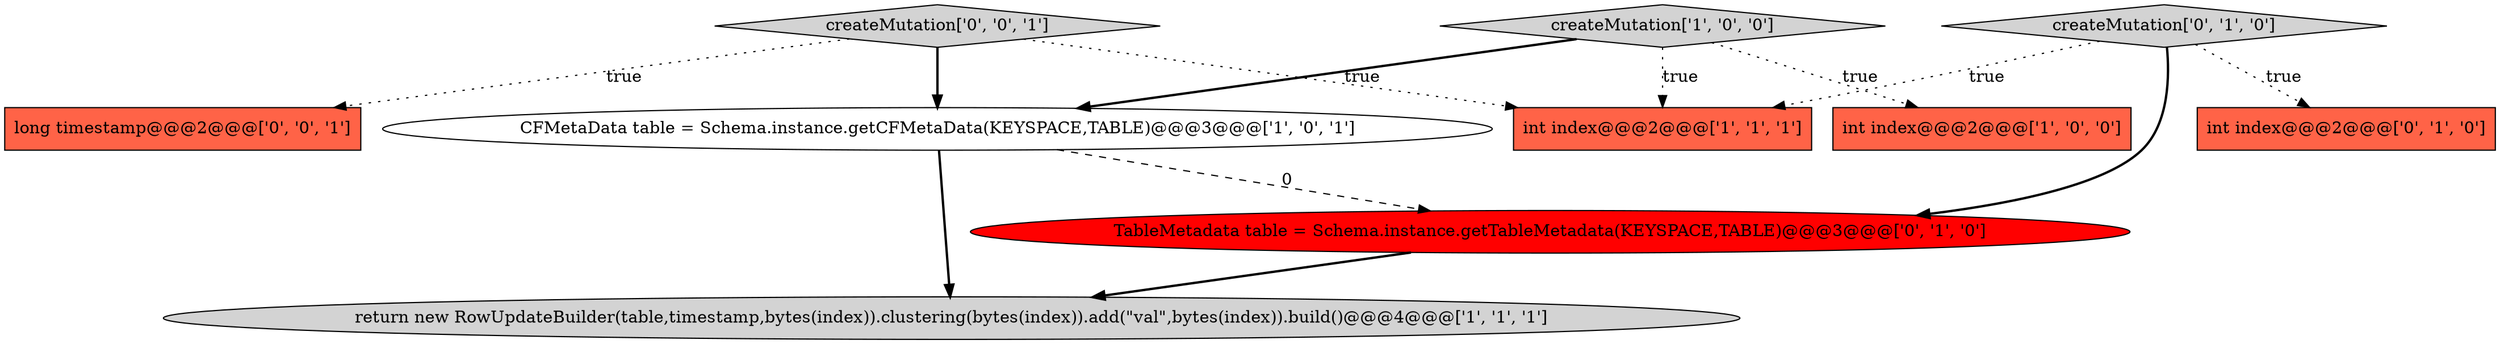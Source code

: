 digraph {
9 [style = filled, label = "createMutation['0', '0', '1']", fillcolor = lightgray, shape = diamond image = "AAA0AAABBB3BBB"];
6 [style = filled, label = "TableMetadata table = Schema.instance.getTableMetadata(KEYSPACE,TABLE)@@@3@@@['0', '1', '0']", fillcolor = red, shape = ellipse image = "AAA1AAABBB2BBB"];
8 [style = filled, label = "long timestamp@@@2@@@['0', '0', '1']", fillcolor = tomato, shape = box image = "AAA0AAABBB3BBB"];
5 [style = filled, label = "createMutation['0', '1', '0']", fillcolor = lightgray, shape = diamond image = "AAA0AAABBB2BBB"];
7 [style = filled, label = "int index@@@2@@@['0', '1', '0']", fillcolor = tomato, shape = box image = "AAA0AAABBB2BBB"];
4 [style = filled, label = "int index@@@2@@@['1', '1', '1']", fillcolor = tomato, shape = box image = "AAA0AAABBB1BBB"];
0 [style = filled, label = "return new RowUpdateBuilder(table,timestamp,bytes(index)).clustering(bytes(index)).add(\"val\",bytes(index)).build()@@@4@@@['1', '1', '1']", fillcolor = lightgray, shape = ellipse image = "AAA0AAABBB1BBB"];
3 [style = filled, label = "CFMetaData table = Schema.instance.getCFMetaData(KEYSPACE,TABLE)@@@3@@@['1', '0', '1']", fillcolor = white, shape = ellipse image = "AAA0AAABBB1BBB"];
2 [style = filled, label = "int index@@@2@@@['1', '0', '0']", fillcolor = tomato, shape = box image = "AAA0AAABBB1BBB"];
1 [style = filled, label = "createMutation['1', '0', '0']", fillcolor = lightgray, shape = diamond image = "AAA0AAABBB1BBB"];
1->3 [style = bold, label=""];
9->4 [style = dotted, label="true"];
9->3 [style = bold, label=""];
5->4 [style = dotted, label="true"];
3->6 [style = dashed, label="0"];
6->0 [style = bold, label=""];
1->4 [style = dotted, label="true"];
5->6 [style = bold, label=""];
1->2 [style = dotted, label="true"];
5->7 [style = dotted, label="true"];
3->0 [style = bold, label=""];
9->8 [style = dotted, label="true"];
}
